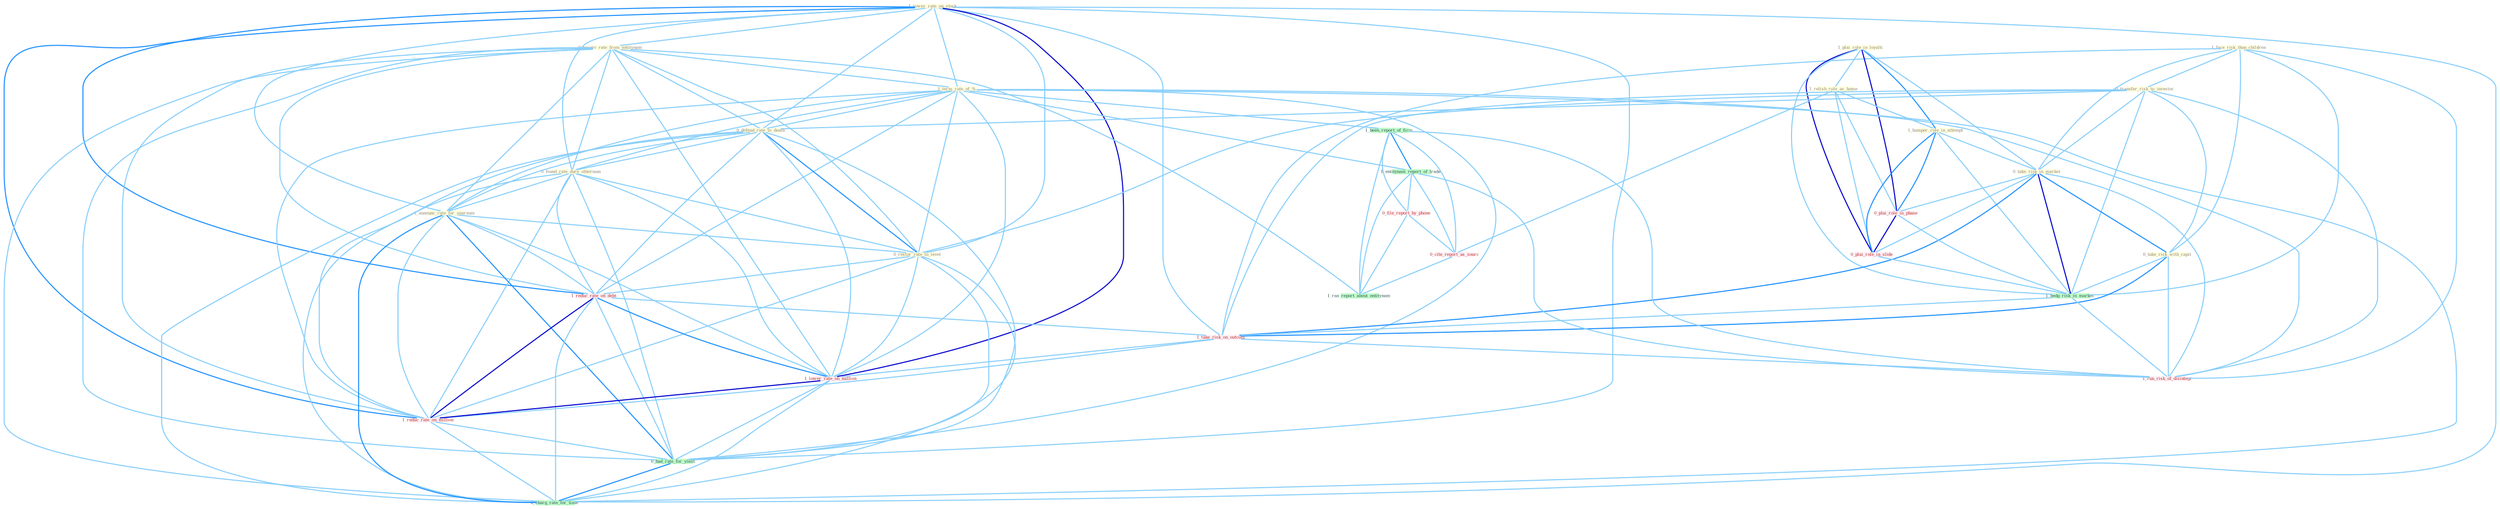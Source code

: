 Graph G{ 
    node
    [shape=polygon,style=filled,width=.5,height=.06,color="#BDFCC9",fixedsize=true,fontsize=4,
    fontcolor="#2f4f4f"];
    {node
    [color="#ffffe0", fontcolor="#8b7d6b"] "1_face_risk_than_children " "1_plai_role_in_loyalti " "1_relish_role_as_home " "1_lower_rate_on_stock " "0_receiv_rate_from_entitynam " "0_transfer_risk_to_investor " "1_term_rate_of_% " "0_defend_rate_to_death " "1_hamper_role_in_attempt " "0_take_risk_in_market " "0_found_rate_dure_othernum " "0_take_risk_with_capit " "1_announc_rate_for_yearnum " "0_restor_rate_to_level "}
{node [color="#fff0f5", fontcolor="#b22222"] "1_reduc_rate_on_debt " "0_plai_role_in_phase " "0_plai_role_in_slide " "1_take_risk_on_outcom " "0_file_report_by_phone " "0_cite_report_as_sourc " "1_lower_rate_on_million " "1_reduc_rate_on_million " "1_run_risk_of_disintegr "}
edge [color="#B0E2FF"];

	"1_face_risk_than_children " -- "0_transfer_risk_to_investor " [w="1", color="#87cefa" ];
	"1_face_risk_than_children " -- "0_take_risk_in_market " [w="1", color="#87cefa" ];
	"1_face_risk_than_children " -- "0_take_risk_with_capit " [w="1", color="#87cefa" ];
	"1_face_risk_than_children " -- "1_hedg_risk_in_market " [w="1", color="#87cefa" ];
	"1_face_risk_than_children " -- "1_take_risk_on_outcom " [w="1", color="#87cefa" ];
	"1_face_risk_than_children " -- "1_run_risk_of_disintegr " [w="1", color="#87cefa" ];
	"1_plai_role_in_loyalti " -- "1_relish_role_as_home " [w="1", color="#87cefa" ];
	"1_plai_role_in_loyalti " -- "1_hamper_role_in_attempt " [w="2", color="#1e90ff" , len=0.8];
	"1_plai_role_in_loyalti " -- "0_take_risk_in_market " [w="1", color="#87cefa" ];
	"1_plai_role_in_loyalti " -- "0_plai_role_in_phase " [w="3", color="#0000cd" , len=0.6];
	"1_plai_role_in_loyalti " -- "0_plai_role_in_slide " [w="3", color="#0000cd" , len=0.6];
	"1_plai_role_in_loyalti " -- "1_hedg_risk_in_market " [w="1", color="#87cefa" ];
	"1_relish_role_as_home " -- "1_hamper_role_in_attempt " [w="1", color="#87cefa" ];
	"1_relish_role_as_home " -- "0_plai_role_in_phase " [w="1", color="#87cefa" ];
	"1_relish_role_as_home " -- "0_plai_role_in_slide " [w="1", color="#87cefa" ];
	"1_relish_role_as_home " -- "0_cite_report_as_sourc " [w="1", color="#87cefa" ];
	"1_lower_rate_on_stock " -- "0_receiv_rate_from_entitynam " [w="1", color="#87cefa" ];
	"1_lower_rate_on_stock " -- "1_term_rate_of_% " [w="1", color="#87cefa" ];
	"1_lower_rate_on_stock " -- "0_defend_rate_to_death " [w="1", color="#87cefa" ];
	"1_lower_rate_on_stock " -- "0_found_rate_dure_othernum " [w="1", color="#87cefa" ];
	"1_lower_rate_on_stock " -- "1_announc_rate_for_yearnum " [w="1", color="#87cefa" ];
	"1_lower_rate_on_stock " -- "0_restor_rate_to_level " [w="1", color="#87cefa" ];
	"1_lower_rate_on_stock " -- "1_reduc_rate_on_debt " [w="2", color="#1e90ff" , len=0.8];
	"1_lower_rate_on_stock " -- "1_take_risk_on_outcom " [w="1", color="#87cefa" ];
	"1_lower_rate_on_stock " -- "1_lower_rate_on_million " [w="3", color="#0000cd" , len=0.6];
	"1_lower_rate_on_stock " -- "1_reduc_rate_on_million " [w="2", color="#1e90ff" , len=0.8];
	"1_lower_rate_on_stock " -- "0_had_rate_for_yield " [w="1", color="#87cefa" ];
	"1_lower_rate_on_stock " -- "0_charg_rate_for_time " [w="1", color="#87cefa" ];
	"0_receiv_rate_from_entitynam " -- "1_term_rate_of_% " [w="1", color="#87cefa" ];
	"0_receiv_rate_from_entitynam " -- "0_defend_rate_to_death " [w="1", color="#87cefa" ];
	"0_receiv_rate_from_entitynam " -- "0_found_rate_dure_othernum " [w="1", color="#87cefa" ];
	"0_receiv_rate_from_entitynam " -- "1_announc_rate_for_yearnum " [w="1", color="#87cefa" ];
	"0_receiv_rate_from_entitynam " -- "0_restor_rate_to_level " [w="1", color="#87cefa" ];
	"0_receiv_rate_from_entitynam " -- "1_reduc_rate_on_debt " [w="1", color="#87cefa" ];
	"0_receiv_rate_from_entitynam " -- "1_lower_rate_on_million " [w="1", color="#87cefa" ];
	"0_receiv_rate_from_entitynam " -- "1_reduc_rate_on_million " [w="1", color="#87cefa" ];
	"0_receiv_rate_from_entitynam " -- "0_had_rate_for_yield " [w="1", color="#87cefa" ];
	"0_receiv_rate_from_entitynam " -- "0_charg_rate_for_time " [w="1", color="#87cefa" ];
	"0_receiv_rate_from_entitynam " -- "1_ran_report_about_entitynam " [w="1", color="#87cefa" ];
	"0_transfer_risk_to_investor " -- "0_defend_rate_to_death " [w="1", color="#87cefa" ];
	"0_transfer_risk_to_investor " -- "0_take_risk_in_market " [w="1", color="#87cefa" ];
	"0_transfer_risk_to_investor " -- "0_take_risk_with_capit " [w="1", color="#87cefa" ];
	"0_transfer_risk_to_investor " -- "0_restor_rate_to_level " [w="1", color="#87cefa" ];
	"0_transfer_risk_to_investor " -- "1_hedg_risk_in_market " [w="1", color="#87cefa" ];
	"0_transfer_risk_to_investor " -- "1_take_risk_on_outcom " [w="1", color="#87cefa" ];
	"0_transfer_risk_to_investor " -- "1_run_risk_of_disintegr " [w="1", color="#87cefa" ];
	"1_term_rate_of_% " -- "0_defend_rate_to_death " [w="1", color="#87cefa" ];
	"1_term_rate_of_% " -- "0_found_rate_dure_othernum " [w="1", color="#87cefa" ];
	"1_term_rate_of_% " -- "1_announc_rate_for_yearnum " [w="1", color="#87cefa" ];
	"1_term_rate_of_% " -- "0_restor_rate_to_level " [w="1", color="#87cefa" ];
	"1_term_rate_of_% " -- "1_reduc_rate_on_debt " [w="1", color="#87cefa" ];
	"1_term_rate_of_% " -- "1_been_report_of_firm " [w="1", color="#87cefa" ];
	"1_term_rate_of_% " -- "1_entitynam_report_of_trade " [w="1", color="#87cefa" ];
	"1_term_rate_of_% " -- "1_lower_rate_on_million " [w="1", color="#87cefa" ];
	"1_term_rate_of_% " -- "1_reduc_rate_on_million " [w="1", color="#87cefa" ];
	"1_term_rate_of_% " -- "1_run_risk_of_disintegr " [w="1", color="#87cefa" ];
	"1_term_rate_of_% " -- "0_had_rate_for_yield " [w="1", color="#87cefa" ];
	"1_term_rate_of_% " -- "0_charg_rate_for_time " [w="1", color="#87cefa" ];
	"0_defend_rate_to_death " -- "0_found_rate_dure_othernum " [w="1", color="#87cefa" ];
	"0_defend_rate_to_death " -- "1_announc_rate_for_yearnum " [w="1", color="#87cefa" ];
	"0_defend_rate_to_death " -- "0_restor_rate_to_level " [w="2", color="#1e90ff" , len=0.8];
	"0_defend_rate_to_death " -- "1_reduc_rate_on_debt " [w="1", color="#87cefa" ];
	"0_defend_rate_to_death " -- "1_lower_rate_on_million " [w="1", color="#87cefa" ];
	"0_defend_rate_to_death " -- "1_reduc_rate_on_million " [w="1", color="#87cefa" ];
	"0_defend_rate_to_death " -- "0_had_rate_for_yield " [w="1", color="#87cefa" ];
	"0_defend_rate_to_death " -- "0_charg_rate_for_time " [w="1", color="#87cefa" ];
	"1_hamper_role_in_attempt " -- "0_take_risk_in_market " [w="1", color="#87cefa" ];
	"1_hamper_role_in_attempt " -- "0_plai_role_in_phase " [w="2", color="#1e90ff" , len=0.8];
	"1_hamper_role_in_attempt " -- "0_plai_role_in_slide " [w="2", color="#1e90ff" , len=0.8];
	"1_hamper_role_in_attempt " -- "1_hedg_risk_in_market " [w="1", color="#87cefa" ];
	"0_take_risk_in_market " -- "0_take_risk_with_capit " [w="2", color="#1e90ff" , len=0.8];
	"0_take_risk_in_market " -- "0_plai_role_in_phase " [w="1", color="#87cefa" ];
	"0_take_risk_in_market " -- "0_plai_role_in_slide " [w="1", color="#87cefa" ];
	"0_take_risk_in_market " -- "1_hedg_risk_in_market " [w="3", color="#0000cd" , len=0.6];
	"0_take_risk_in_market " -- "1_take_risk_on_outcom " [w="2", color="#1e90ff" , len=0.8];
	"0_take_risk_in_market " -- "1_run_risk_of_disintegr " [w="1", color="#87cefa" ];
	"0_found_rate_dure_othernum " -- "1_announc_rate_for_yearnum " [w="1", color="#87cefa" ];
	"0_found_rate_dure_othernum " -- "0_restor_rate_to_level " [w="1", color="#87cefa" ];
	"0_found_rate_dure_othernum " -- "1_reduc_rate_on_debt " [w="1", color="#87cefa" ];
	"0_found_rate_dure_othernum " -- "1_lower_rate_on_million " [w="1", color="#87cefa" ];
	"0_found_rate_dure_othernum " -- "1_reduc_rate_on_million " [w="1", color="#87cefa" ];
	"0_found_rate_dure_othernum " -- "0_had_rate_for_yield " [w="1", color="#87cefa" ];
	"0_found_rate_dure_othernum " -- "0_charg_rate_for_time " [w="1", color="#87cefa" ];
	"0_take_risk_with_capit " -- "1_hedg_risk_in_market " [w="1", color="#87cefa" ];
	"0_take_risk_with_capit " -- "1_take_risk_on_outcom " [w="2", color="#1e90ff" , len=0.8];
	"0_take_risk_with_capit " -- "1_run_risk_of_disintegr " [w="1", color="#87cefa" ];
	"1_announc_rate_for_yearnum " -- "0_restor_rate_to_level " [w="1", color="#87cefa" ];
	"1_announc_rate_for_yearnum " -- "1_reduc_rate_on_debt " [w="1", color="#87cefa" ];
	"1_announc_rate_for_yearnum " -- "1_lower_rate_on_million " [w="1", color="#87cefa" ];
	"1_announc_rate_for_yearnum " -- "1_reduc_rate_on_million " [w="1", color="#87cefa" ];
	"1_announc_rate_for_yearnum " -- "0_had_rate_for_yield " [w="2", color="#1e90ff" , len=0.8];
	"1_announc_rate_for_yearnum " -- "0_charg_rate_for_time " [w="2", color="#1e90ff" , len=0.8];
	"0_restor_rate_to_level " -- "1_reduc_rate_on_debt " [w="1", color="#87cefa" ];
	"0_restor_rate_to_level " -- "1_lower_rate_on_million " [w="1", color="#87cefa" ];
	"0_restor_rate_to_level " -- "1_reduc_rate_on_million " [w="1", color="#87cefa" ];
	"0_restor_rate_to_level " -- "0_had_rate_for_yield " [w="1", color="#87cefa" ];
	"0_restor_rate_to_level " -- "0_charg_rate_for_time " [w="1", color="#87cefa" ];
	"1_reduc_rate_on_debt " -- "1_take_risk_on_outcom " [w="1", color="#87cefa" ];
	"1_reduc_rate_on_debt " -- "1_lower_rate_on_million " [w="2", color="#1e90ff" , len=0.8];
	"1_reduc_rate_on_debt " -- "1_reduc_rate_on_million " [w="3", color="#0000cd" , len=0.6];
	"1_reduc_rate_on_debt " -- "0_had_rate_for_yield " [w="1", color="#87cefa" ];
	"1_reduc_rate_on_debt " -- "0_charg_rate_for_time " [w="1", color="#87cefa" ];
	"0_plai_role_in_phase " -- "0_plai_role_in_slide " [w="3", color="#0000cd" , len=0.6];
	"0_plai_role_in_phase " -- "1_hedg_risk_in_market " [w="1", color="#87cefa" ];
	"1_been_report_of_firm " -- "1_entitynam_report_of_trade " [w="2", color="#1e90ff" , len=0.8];
	"1_been_report_of_firm " -- "0_file_report_by_phone " [w="1", color="#87cefa" ];
	"1_been_report_of_firm " -- "0_cite_report_as_sourc " [w="1", color="#87cefa" ];
	"1_been_report_of_firm " -- "1_run_risk_of_disintegr " [w="1", color="#87cefa" ];
	"1_been_report_of_firm " -- "1_ran_report_about_entitynam " [w="1", color="#87cefa" ];
	"0_plai_role_in_slide " -- "1_hedg_risk_in_market " [w="1", color="#87cefa" ];
	"1_entitynam_report_of_trade " -- "0_file_report_by_phone " [w="1", color="#87cefa" ];
	"1_entitynam_report_of_trade " -- "0_cite_report_as_sourc " [w="1", color="#87cefa" ];
	"1_entitynam_report_of_trade " -- "1_run_risk_of_disintegr " [w="1", color="#87cefa" ];
	"1_entitynam_report_of_trade " -- "1_ran_report_about_entitynam " [w="1", color="#87cefa" ];
	"1_hedg_risk_in_market " -- "1_take_risk_on_outcom " [w="1", color="#87cefa" ];
	"1_hedg_risk_in_market " -- "1_run_risk_of_disintegr " [w="1", color="#87cefa" ];
	"1_take_risk_on_outcom " -- "1_lower_rate_on_million " [w="1", color="#87cefa" ];
	"1_take_risk_on_outcom " -- "1_reduc_rate_on_million " [w="1", color="#87cefa" ];
	"1_take_risk_on_outcom " -- "1_run_risk_of_disintegr " [w="1", color="#87cefa" ];
	"0_file_report_by_phone " -- "0_cite_report_as_sourc " [w="1", color="#87cefa" ];
	"0_file_report_by_phone " -- "1_ran_report_about_entitynam " [w="1", color="#87cefa" ];
	"0_cite_report_as_sourc " -- "1_ran_report_about_entitynam " [w="1", color="#87cefa" ];
	"1_lower_rate_on_million " -- "1_reduc_rate_on_million " [w="3", color="#0000cd" , len=0.6];
	"1_lower_rate_on_million " -- "0_had_rate_for_yield " [w="1", color="#87cefa" ];
	"1_lower_rate_on_million " -- "0_charg_rate_for_time " [w="1", color="#87cefa" ];
	"1_reduc_rate_on_million " -- "0_had_rate_for_yield " [w="1", color="#87cefa" ];
	"1_reduc_rate_on_million " -- "0_charg_rate_for_time " [w="1", color="#87cefa" ];
	"0_had_rate_for_yield " -- "0_charg_rate_for_time " [w="2", color="#1e90ff" , len=0.8];
}